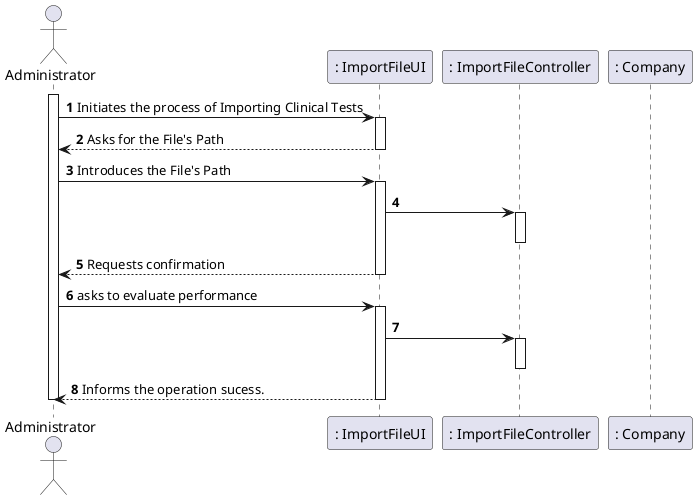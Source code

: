 @startuml
autonumber
'hide footbox
actor "Administrator" as ADMIN

participant ": ImportFileUI" as UI
participant ": ImportFileController" as CTRL
participant ": Company" as COMP

activate ADMIN
ADMIN -> UI : Initiates the process of Importing Clinical Tests
activate UI
UI --> ADMIN : Asks for the File's Path
deactivate UI

ADMIN -> UI : Introduces the File's Path
activate UI
UI -> CTRL :
activate CTRL
deactivate CTRL
UI --> ADMIN : Requests confirmation
deactivate UI

ADMIN -> UI : asks to evaluate performance
activate UI
UI -> CTRL :
activate CTRL
deactivate CTRL
UI --> ADMIN : Informs the operation sucess.
deactivate UI



deactivate ADMIN

@enduml